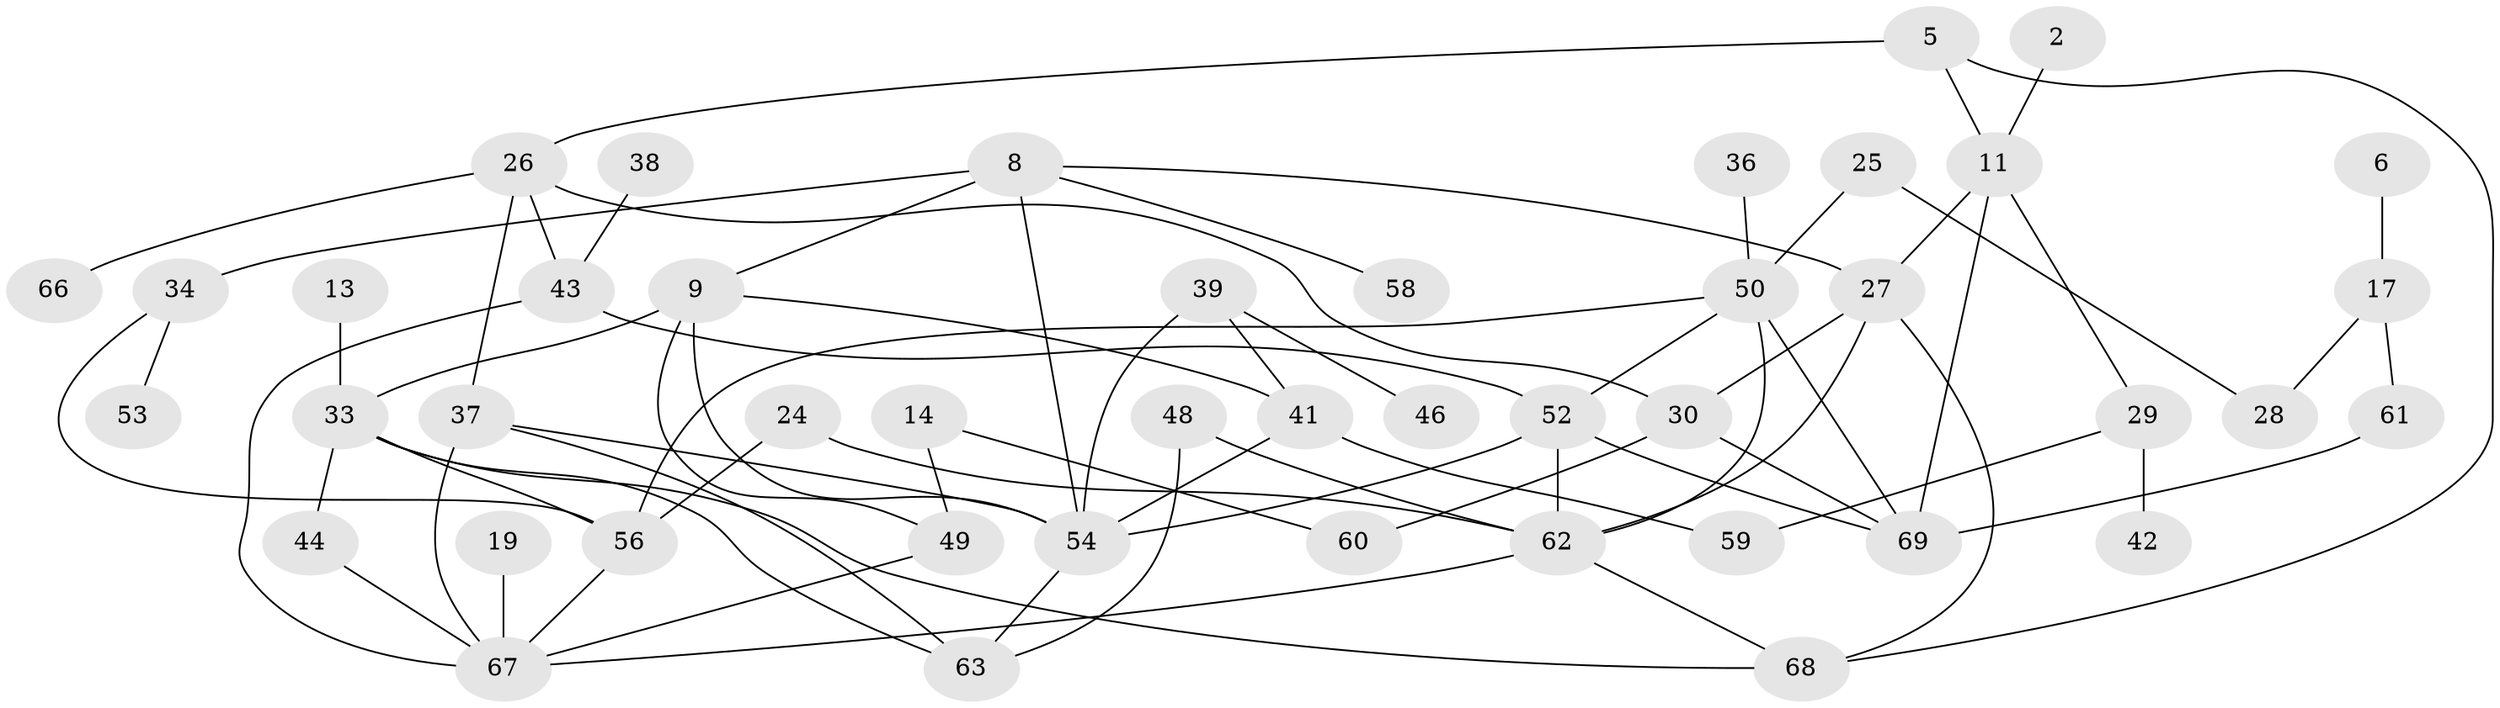 // original degree distribution, {0: 0.15217391304347827, 1: 0.2536231884057971, 4: 0.12318840579710146, 2: 0.2318840579710145, 5: 0.057971014492753624, 3: 0.16666666666666666, 6: 0.014492753623188406}
// Generated by graph-tools (version 1.1) at 2025/00/03/09/25 03:00:54]
// undirected, 45 vertices, 72 edges
graph export_dot {
graph [start="1"]
  node [color=gray90,style=filled];
  2;
  5;
  6;
  8;
  9;
  11;
  13;
  14;
  17;
  19;
  24;
  25;
  26;
  27;
  28;
  29;
  30;
  33;
  34;
  36;
  37;
  38;
  39;
  41;
  42;
  43;
  44;
  46;
  48;
  49;
  50;
  52;
  53;
  54;
  56;
  58;
  59;
  60;
  61;
  62;
  63;
  66;
  67;
  68;
  69;
  2 -- 11 [weight=1.0];
  5 -- 11 [weight=1.0];
  5 -- 26 [weight=1.0];
  5 -- 68 [weight=1.0];
  6 -- 17 [weight=1.0];
  8 -- 9 [weight=1.0];
  8 -- 27 [weight=1.0];
  8 -- 34 [weight=1.0];
  8 -- 54 [weight=1.0];
  8 -- 58 [weight=1.0];
  9 -- 33 [weight=1.0];
  9 -- 41 [weight=1.0];
  9 -- 49 [weight=1.0];
  9 -- 54 [weight=1.0];
  11 -- 27 [weight=1.0];
  11 -- 29 [weight=1.0];
  11 -- 69 [weight=1.0];
  13 -- 33 [weight=1.0];
  14 -- 49 [weight=1.0];
  14 -- 60 [weight=1.0];
  17 -- 28 [weight=1.0];
  17 -- 61 [weight=1.0];
  19 -- 67 [weight=1.0];
  24 -- 56 [weight=1.0];
  24 -- 62 [weight=1.0];
  25 -- 28 [weight=1.0];
  25 -- 50 [weight=1.0];
  26 -- 30 [weight=1.0];
  26 -- 37 [weight=1.0];
  26 -- 43 [weight=1.0];
  26 -- 66 [weight=1.0];
  27 -- 30 [weight=1.0];
  27 -- 62 [weight=1.0];
  27 -- 68 [weight=1.0];
  29 -- 42 [weight=1.0];
  29 -- 59 [weight=1.0];
  30 -- 60 [weight=1.0];
  30 -- 69 [weight=1.0];
  33 -- 44 [weight=1.0];
  33 -- 56 [weight=1.0];
  33 -- 63 [weight=1.0];
  33 -- 68 [weight=1.0];
  34 -- 53 [weight=1.0];
  34 -- 56 [weight=1.0];
  36 -- 50 [weight=1.0];
  37 -- 54 [weight=1.0];
  37 -- 63 [weight=1.0];
  37 -- 67 [weight=1.0];
  38 -- 43 [weight=1.0];
  39 -- 41 [weight=1.0];
  39 -- 46 [weight=1.0];
  39 -- 54 [weight=1.0];
  41 -- 54 [weight=1.0];
  41 -- 59 [weight=1.0];
  43 -- 52 [weight=1.0];
  43 -- 67 [weight=1.0];
  44 -- 67 [weight=1.0];
  48 -- 62 [weight=2.0];
  48 -- 63 [weight=1.0];
  49 -- 67 [weight=1.0];
  50 -- 52 [weight=1.0];
  50 -- 56 [weight=1.0];
  50 -- 62 [weight=2.0];
  50 -- 69 [weight=1.0];
  52 -- 54 [weight=1.0];
  52 -- 62 [weight=1.0];
  52 -- 69 [weight=1.0];
  54 -- 63 [weight=1.0];
  56 -- 67 [weight=1.0];
  61 -- 69 [weight=1.0];
  62 -- 67 [weight=1.0];
  62 -- 68 [weight=1.0];
}
